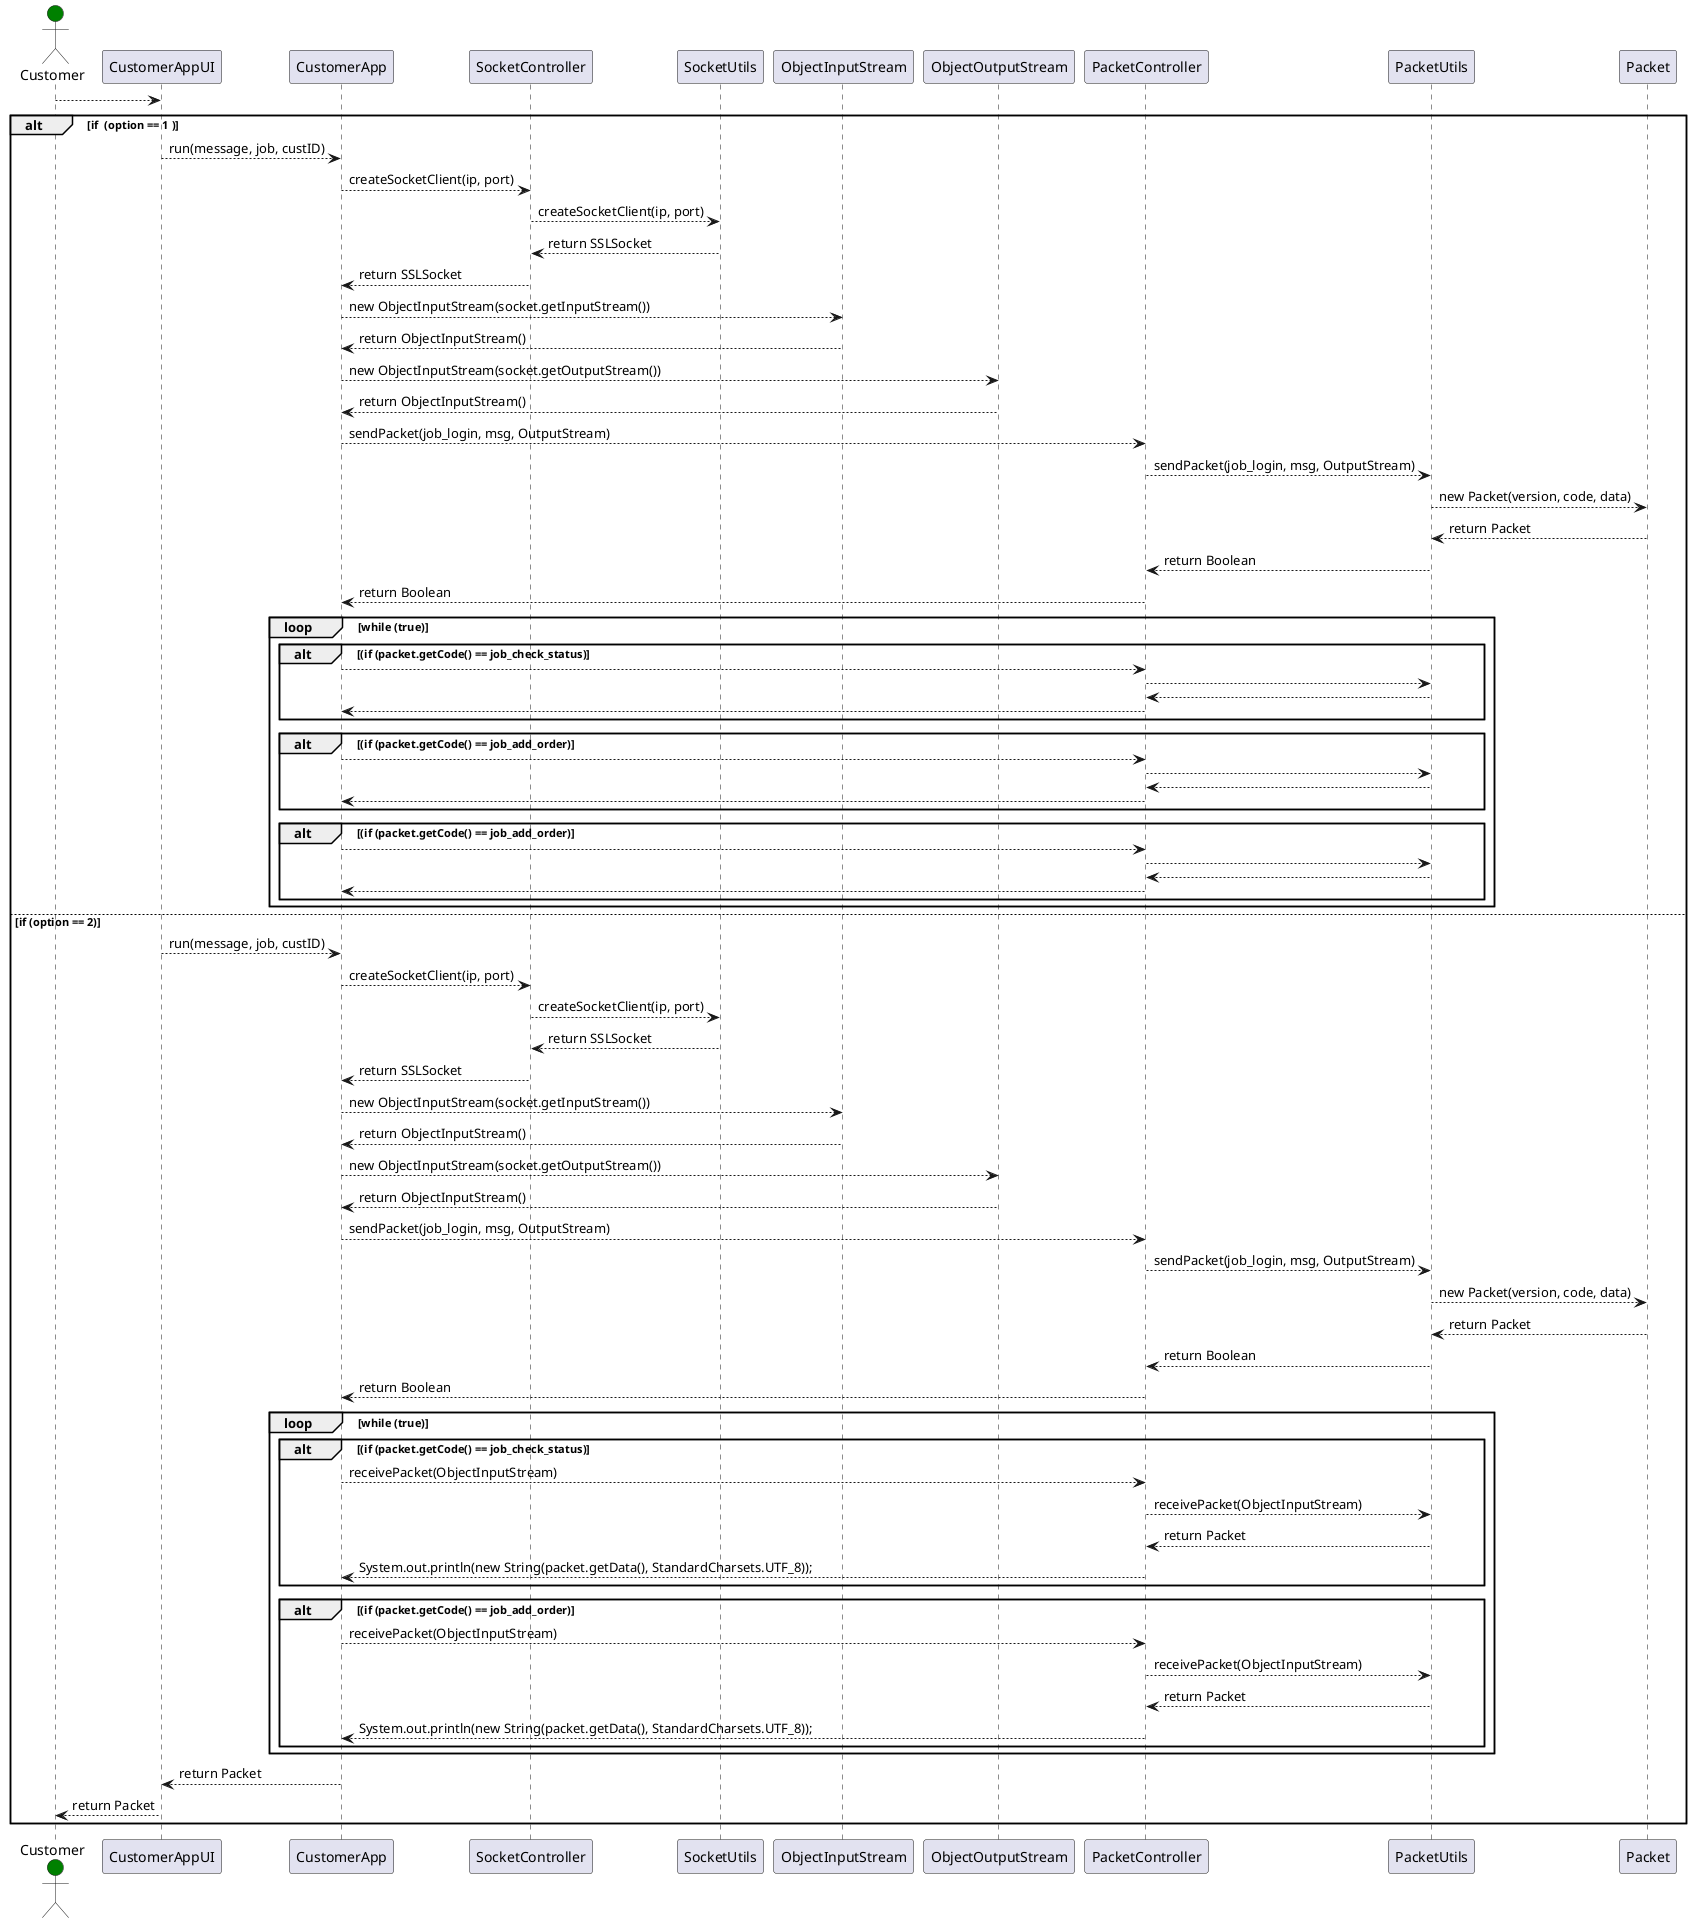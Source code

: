 @startuml
actor Customer #green
    Customer --> CustomerAppUI
    alt if  (option == 1 )
       CustomerAppUI --> CustomerApp: run(message, job, custID)
       CustomerApp --> SocketController: createSocketClient(ip, port)
       SocketController --> SocketUtils: createSocketClient(ip, port)
       SocketUtils --> SocketController: return SSLSocket
       SocketController --> CustomerApp: return SSLSocket
       CustomerApp --> ObjectInputStream: new ObjectInputStream(socket.getInputStream())
       ObjectInputStream --> CustomerApp: return ObjectInputStream()
       CustomerApp --> ObjectOutputStream: new ObjectInputStream(socket.getOutputStream())
       ObjectOutputStream --> CustomerApp: return ObjectInputStream()
       CustomerApp --> PacketController: sendPacket(job_login, msg, OutputStream)
       PacketController --> PacketUtils: sendPacket(job_login, msg, OutputStream)
       PacketUtils --> Packet: new Packet(version, code, data)
       Packet --> PacketUtils: return Packet
       PacketUtils --> PacketController : return Boolean
       PacketController --> CustomerApp: return Boolean
        loop while (true)
            alt (if (packet.getCode() == job_check_status)
                CustomerApp --> PacketController
                PacketController --> PacketUtils
                PacketUtils --> PacketController
                PacketController --> CustomerApp
            end alt
            alt (if (packet.getCode() == job_add_order)
                CustomerApp --> PacketController
                PacketController --> PacketUtils
                PacketUtils --> PacketController
                PacketController --> CustomerApp
            end alt
            alt (if (packet.getCode() == job_add_order)
                CustomerApp --> PacketController
                PacketController --> PacketUtils
                PacketUtils --> PacketController
                PacketController --> CustomerApp
            end alt
        end loop
   else if (option == 2)
        CustomerAppUI --> CustomerApp: run(message, job, custID)
        CustomerApp --> SocketController: createSocketClient(ip, port)
        SocketController --> SocketUtils: createSocketClient(ip, port)
        SocketUtils --> SocketController: return SSLSocket
        SocketController --> CustomerApp: return SSLSocket
        CustomerApp --> ObjectInputStream: new ObjectInputStream(socket.getInputStream())
        ObjectInputStream --> CustomerApp: return ObjectInputStream()
        CustomerApp --> ObjectOutputStream: new ObjectInputStream(socket.getOutputStream())
        ObjectOutputStream --> CustomerApp: return ObjectInputStream()
        CustomerApp --> PacketController: sendPacket(job_login, msg, OutputStream)
        PacketController --> PacketUtils: sendPacket(job_login, msg, OutputStream)
        PacketUtils --> Packet: new Packet(version, code, data)
        Packet --> PacketUtils: return Packet
        PacketUtils --> PacketController : return Boolean
        PacketController --> CustomerApp: return Boolean
         loop while (true)
             alt (if (packet.getCode() == job_check_status)
                 CustomerApp --> PacketController: receivePacket(ObjectInputStream)
                 PacketController --> PacketUtils: receivePacket(ObjectInputStream)
                 PacketUtils --> PacketController: return Packet
                 PacketController --> CustomerApp: System.out.println(new String(packet.getData(), StandardCharsets.UTF_8));
             end alt
             alt (if (packet.getCode() == job_add_order)
                 CustomerApp --> PacketController: receivePacket(ObjectInputStream)
                 PacketController --> PacketUtils: receivePacket(ObjectInputStream)
                 PacketUtils --> PacketController: return Packet
                 PacketController --> CustomerApp: System.out.println(new String(packet.getData(), StandardCharsets.UTF_8));
             end alt
         end loop
         CustomerApp --> CustomerAppUI: return Packet
         CustomerAppUI --> Customer: return Packet
  end
 @enduml